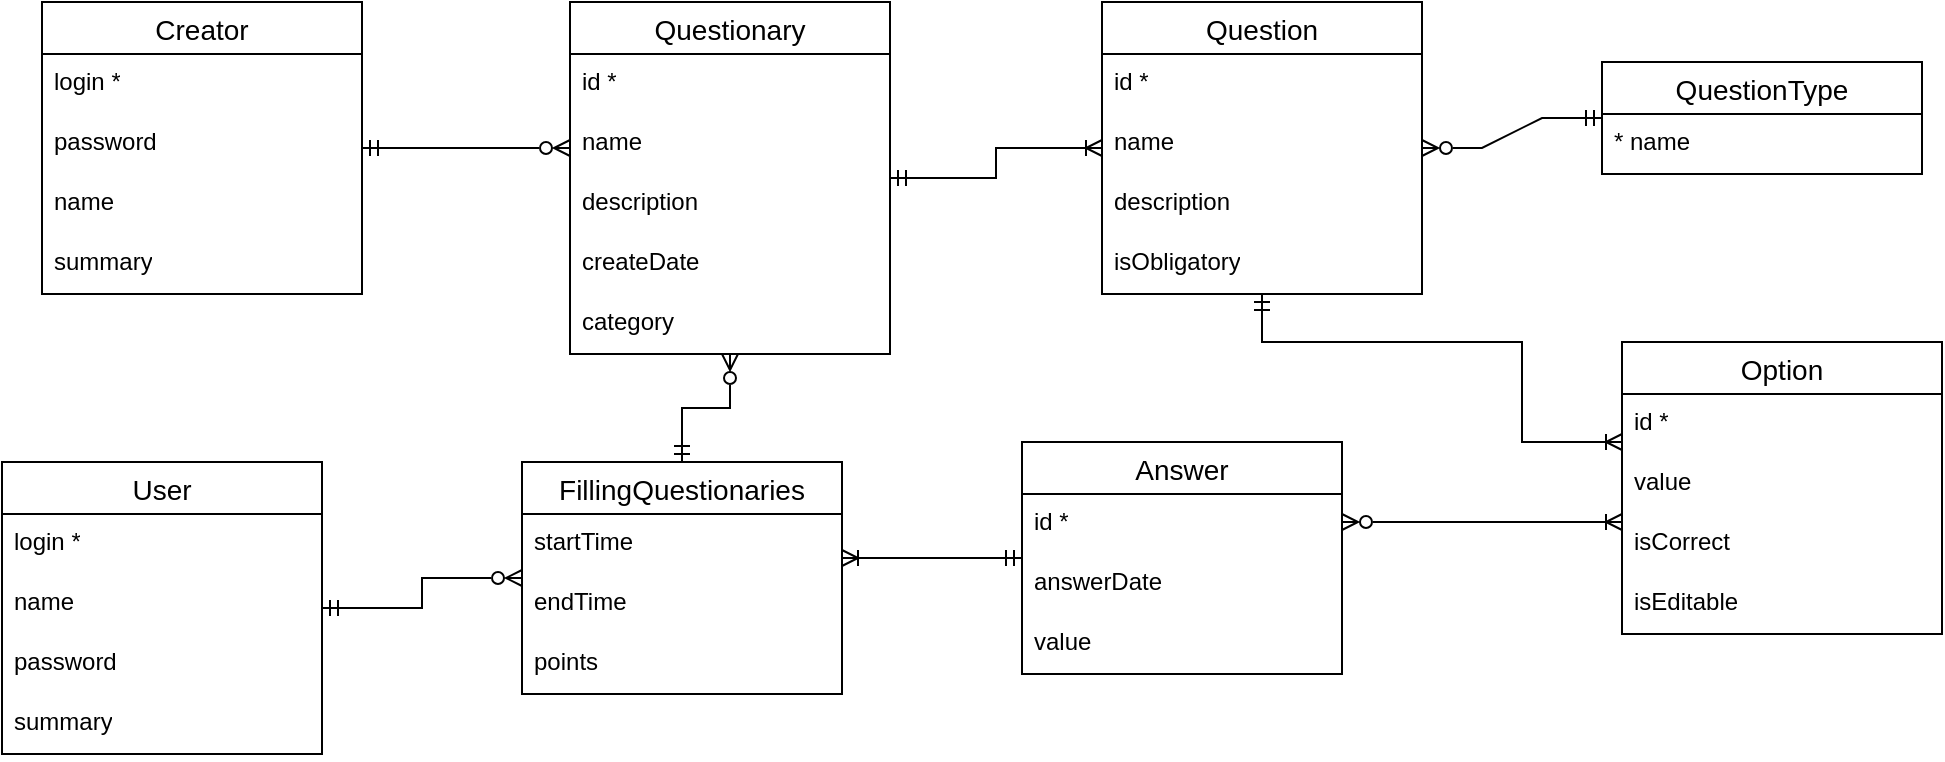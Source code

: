 <mxfile>
    <diagram name="Strona-1" id="jrEpjXRtSCmRKcJhSex6">
        <mxGraphModel dx="1244" dy="495" grid="1" gridSize="10" guides="1" tooltips="1" connect="1" arrows="1" fold="1" page="1" pageScale="1" pageWidth="827" pageHeight="1169" math="0" shadow="0">
            <root>
                <mxCell id="0"/>
                <mxCell id="1" parent="0"/>
                <mxCell id="fxYp8NmHOeR06VL5ywAM-1" value="User" style="swimlane;fontStyle=0;childLayout=stackLayout;horizontal=1;startSize=26;horizontalStack=0;resizeParent=1;resizeParentMax=0;resizeLast=0;collapsible=1;marginBottom=0;align=center;fontSize=14;" parent="1" vertex="1">
                    <mxGeometry x="50" y="330" width="160" height="146" as="geometry"/>
                </mxCell>
                <mxCell id="fxYp8NmHOeR06VL5ywAM-4" value="login *" style="text;strokeColor=none;fillColor=none;spacingLeft=4;spacingRight=4;overflow=hidden;rotatable=0;points=[[0,0.5],[1,0.5]];portConstraint=eastwest;fontSize=12;whiteSpace=wrap;html=1;" parent="fxYp8NmHOeR06VL5ywAM-1" vertex="1">
                    <mxGeometry y="26" width="160" height="30" as="geometry"/>
                </mxCell>
                <mxCell id="fxYp8NmHOeR06VL5ywAM-2" value="name" style="text;strokeColor=none;fillColor=none;spacingLeft=4;spacingRight=4;overflow=hidden;rotatable=0;points=[[0,0.5],[1,0.5]];portConstraint=eastwest;fontSize=12;whiteSpace=wrap;html=1;" parent="fxYp8NmHOeR06VL5ywAM-1" vertex="1">
                    <mxGeometry y="56" width="160" height="30" as="geometry"/>
                </mxCell>
                <mxCell id="fxYp8NmHOeR06VL5ywAM-103" value="password" style="text;strokeColor=none;fillColor=none;spacingLeft=4;spacingRight=4;overflow=hidden;rotatable=0;points=[[0,0.5],[1,0.5]];portConstraint=eastwest;fontSize=12;whiteSpace=wrap;html=1;" parent="fxYp8NmHOeR06VL5ywAM-1" vertex="1">
                    <mxGeometry y="86" width="160" height="30" as="geometry"/>
                </mxCell>
                <mxCell id="fxYp8NmHOeR06VL5ywAM-3" value="summary" style="text;strokeColor=none;fillColor=none;spacingLeft=4;spacingRight=4;overflow=hidden;rotatable=0;points=[[0,0.5],[1,0.5]];portConstraint=eastwest;fontSize=12;whiteSpace=wrap;html=1;" parent="fxYp8NmHOeR06VL5ywAM-1" vertex="1">
                    <mxGeometry y="116" width="160" height="30" as="geometry"/>
                </mxCell>
                <mxCell id="fxYp8NmHOeR06VL5ywAM-5" value="Questionary" style="swimlane;fontStyle=0;childLayout=stackLayout;horizontal=1;startSize=26;horizontalStack=0;resizeParent=1;resizeParentMax=0;resizeLast=0;collapsible=1;marginBottom=0;align=center;fontSize=14;" parent="1" vertex="1">
                    <mxGeometry x="334" y="100" width="160" height="176" as="geometry"/>
                </mxCell>
                <mxCell id="fxYp8NmHOeR06VL5ywAM-6" value="id *" style="text;strokeColor=none;fillColor=none;spacingLeft=4;spacingRight=4;overflow=hidden;rotatable=0;points=[[0,0.5],[1,0.5]];portConstraint=eastwest;fontSize=12;whiteSpace=wrap;html=1;" parent="fxYp8NmHOeR06VL5ywAM-5" vertex="1">
                    <mxGeometry y="26" width="160" height="30" as="geometry"/>
                </mxCell>
                <mxCell id="fxYp8NmHOeR06VL5ywAM-16" value="name" style="text;strokeColor=none;fillColor=none;spacingLeft=4;spacingRight=4;overflow=hidden;rotatable=0;points=[[0,0.5],[1,0.5]];portConstraint=eastwest;fontSize=12;whiteSpace=wrap;html=1;" parent="fxYp8NmHOeR06VL5ywAM-5" vertex="1">
                    <mxGeometry y="56" width="160" height="30" as="geometry"/>
                </mxCell>
                <mxCell id="fxYp8NmHOeR06VL5ywAM-44" value="description" style="text;strokeColor=none;fillColor=none;spacingLeft=4;spacingRight=4;overflow=hidden;rotatable=0;points=[[0,0.5],[1,0.5]];portConstraint=eastwest;fontSize=12;whiteSpace=wrap;html=1;" parent="fxYp8NmHOeR06VL5ywAM-5" vertex="1">
                    <mxGeometry y="86" width="160" height="30" as="geometry"/>
                </mxCell>
                <mxCell id="fxYp8NmHOeR06VL5ywAM-104" value="createDate" style="text;strokeColor=none;fillColor=none;spacingLeft=4;spacingRight=4;overflow=hidden;rotatable=0;points=[[0,0.5],[1,0.5]];portConstraint=eastwest;fontSize=12;whiteSpace=wrap;html=1;" parent="fxYp8NmHOeR06VL5ywAM-5" vertex="1">
                    <mxGeometry y="116" width="160" height="30" as="geometry"/>
                </mxCell>
                <mxCell id="fxYp8NmHOeR06VL5ywAM-18" value="category" style="text;strokeColor=none;fillColor=none;spacingLeft=4;spacingRight=4;overflow=hidden;rotatable=0;points=[[0,0.5],[1,0.5]];portConstraint=eastwest;fontSize=12;whiteSpace=wrap;html=1;" parent="fxYp8NmHOeR06VL5ywAM-5" vertex="1">
                    <mxGeometry y="146" width="160" height="30" as="geometry"/>
                </mxCell>
                <mxCell id="fxYp8NmHOeR06VL5ywAM-9" value="Option" style="swimlane;fontStyle=0;childLayout=stackLayout;horizontal=1;startSize=26;horizontalStack=0;resizeParent=1;resizeParentMax=0;resizeLast=0;collapsible=1;marginBottom=0;align=center;fontSize=14;" parent="1" vertex="1">
                    <mxGeometry x="860" y="270" width="160" height="146" as="geometry"/>
                </mxCell>
                <mxCell id="fxYp8NmHOeR06VL5ywAM-34" value="id *" style="text;strokeColor=none;fillColor=none;spacingLeft=4;spacingRight=4;overflow=hidden;rotatable=0;points=[[0,0.5],[1,0.5]];portConstraint=eastwest;fontSize=12;whiteSpace=wrap;html=1;" parent="fxYp8NmHOeR06VL5ywAM-9" vertex="1">
                    <mxGeometry y="26" width="160" height="30" as="geometry"/>
                </mxCell>
                <mxCell id="fxYp8NmHOeR06VL5ywAM-10" value="value" style="text;strokeColor=none;fillColor=none;spacingLeft=4;spacingRight=4;overflow=hidden;rotatable=0;points=[[0,0.5],[1,0.5]];portConstraint=eastwest;fontSize=12;whiteSpace=wrap;html=1;" parent="fxYp8NmHOeR06VL5ywAM-9" vertex="1">
                    <mxGeometry y="56" width="160" height="30" as="geometry"/>
                </mxCell>
                <mxCell id="fxYp8NmHOeR06VL5ywAM-11" value="isCorrect" style="text;strokeColor=none;fillColor=none;spacingLeft=4;spacingRight=4;overflow=hidden;rotatable=0;points=[[0,0.5],[1,0.5]];portConstraint=eastwest;fontSize=12;whiteSpace=wrap;html=1;" parent="fxYp8NmHOeR06VL5ywAM-9" vertex="1">
                    <mxGeometry y="86" width="160" height="30" as="geometry"/>
                </mxCell>
                <mxCell id="fxYp8NmHOeR06VL5ywAM-12" value="isEditable" style="text;strokeColor=none;fillColor=none;spacingLeft=4;spacingRight=4;overflow=hidden;rotatable=0;points=[[0,0.5],[1,0.5]];portConstraint=eastwest;fontSize=12;whiteSpace=wrap;html=1;" parent="fxYp8NmHOeR06VL5ywAM-9" vertex="1">
                    <mxGeometry y="116" width="160" height="30" as="geometry"/>
                </mxCell>
                <mxCell id="fxYp8NmHOeR06VL5ywAM-15" value="Question" style="swimlane;fontStyle=0;childLayout=stackLayout;horizontal=1;startSize=26;horizontalStack=0;resizeParent=1;resizeParentMax=0;resizeLast=0;collapsible=1;marginBottom=0;align=center;fontSize=14;" parent="1" vertex="1">
                    <mxGeometry x="600" y="100" width="160" height="146" as="geometry"/>
                </mxCell>
                <mxCell id="fxYp8NmHOeR06VL5ywAM-35" value="id *" style="text;strokeColor=none;fillColor=none;spacingLeft=4;spacingRight=4;overflow=hidden;rotatable=0;points=[[0,0.5],[1,0.5]];portConstraint=eastwest;fontSize=12;whiteSpace=wrap;html=1;" parent="fxYp8NmHOeR06VL5ywAM-15" vertex="1">
                    <mxGeometry y="26" width="160" height="30" as="geometry"/>
                </mxCell>
                <mxCell id="fxYp8NmHOeR06VL5ywAM-90" value="name" style="text;strokeColor=none;fillColor=none;spacingLeft=4;spacingRight=4;overflow=hidden;rotatable=0;points=[[0,0.5],[1,0.5]];portConstraint=eastwest;fontSize=12;whiteSpace=wrap;html=1;" parent="fxYp8NmHOeR06VL5ywAM-15" vertex="1">
                    <mxGeometry y="56" width="160" height="30" as="geometry"/>
                </mxCell>
                <mxCell id="fxYp8NmHOeR06VL5ywAM-91" value="description" style="text;strokeColor=none;fillColor=none;spacingLeft=4;spacingRight=4;overflow=hidden;rotatable=0;points=[[0,0.5],[1,0.5]];portConstraint=eastwest;fontSize=12;whiteSpace=wrap;html=1;" parent="fxYp8NmHOeR06VL5ywAM-15" vertex="1">
                    <mxGeometry y="86" width="160" height="30" as="geometry"/>
                </mxCell>
                <mxCell id="fxYp8NmHOeR06VL5ywAM-8" value="isObligatory" style="text;strokeColor=none;fillColor=none;spacingLeft=4;spacingRight=4;overflow=hidden;rotatable=0;points=[[0,0.5],[1,0.5]];portConstraint=eastwest;fontSize=12;whiteSpace=wrap;html=1;" parent="fxYp8NmHOeR06VL5ywAM-15" vertex="1">
                    <mxGeometry y="116" width="160" height="30" as="geometry"/>
                </mxCell>
                <mxCell id="fxYp8NmHOeR06VL5ywAM-20" value="" style="edgeStyle=orthogonalEdgeStyle;fontSize=12;html=1;endArrow=ERzeroToMany;endFill=0;rounded=0;startArrow=ERmandOne;startFill=0;" parent="1" source="fxYp8NmHOeR06VL5ywAM-36" target="fxYp8NmHOeR06VL5ywAM-5" edge="1">
                    <mxGeometry width="100" height="100" relative="1" as="geometry">
                        <mxPoint x="150" y="506" as="sourcePoint"/>
                        <mxPoint x="420" y="270" as="targetPoint"/>
                    </mxGeometry>
                </mxCell>
                <mxCell id="fxYp8NmHOeR06VL5ywAM-22" value="" style="edgeStyle=orthogonalEdgeStyle;fontSize=12;html=1;endArrow=ERzeroToMany;startArrow=ERmandOne;rounded=0;startFill=0;endFill=0;" parent="1" source="fxYp8NmHOeR06VL5ywAM-24" target="fxYp8NmHOeR06VL5ywAM-5" edge="1">
                    <mxGeometry width="100" height="100" relative="1" as="geometry">
                        <mxPoint x="320" y="440" as="sourcePoint"/>
                        <mxPoint x="420" y="340" as="targetPoint"/>
                        <Array as="points">
                            <mxPoint x="310" y="173"/>
                            <mxPoint x="310" y="173"/>
                        </Array>
                    </mxGeometry>
                </mxCell>
                <mxCell id="fxYp8NmHOeR06VL5ywAM-24" value="Creator" style="swimlane;fontStyle=0;childLayout=stackLayout;horizontal=1;startSize=26;horizontalStack=0;resizeParent=1;resizeParentMax=0;resizeLast=0;collapsible=1;marginBottom=0;align=center;fontSize=14;" parent="1" vertex="1">
                    <mxGeometry x="70" y="100" width="160" height="146" as="geometry"/>
                </mxCell>
                <mxCell id="fxYp8NmHOeR06VL5ywAM-25" value="login *" style="text;strokeColor=none;fillColor=none;spacingLeft=4;spacingRight=4;overflow=hidden;rotatable=0;points=[[0,0.5],[1,0.5]];portConstraint=eastwest;fontSize=12;whiteSpace=wrap;html=1;" parent="fxYp8NmHOeR06VL5ywAM-24" vertex="1">
                    <mxGeometry y="26" width="160" height="30" as="geometry"/>
                </mxCell>
                <mxCell id="fxYp8NmHOeR06VL5ywAM-32" value="password" style="text;strokeColor=none;fillColor=none;spacingLeft=4;spacingRight=4;overflow=hidden;rotatable=0;points=[[0,0.5],[1,0.5]];portConstraint=eastwest;fontSize=12;whiteSpace=wrap;html=1;" parent="fxYp8NmHOeR06VL5ywAM-24" vertex="1">
                    <mxGeometry y="56" width="160" height="30" as="geometry"/>
                </mxCell>
                <mxCell id="fxYp8NmHOeR06VL5ywAM-26" value="name" style="text;strokeColor=none;fillColor=none;spacingLeft=4;spacingRight=4;overflow=hidden;rotatable=0;points=[[0,0.5],[1,0.5]];portConstraint=eastwest;fontSize=12;whiteSpace=wrap;html=1;" parent="fxYp8NmHOeR06VL5ywAM-24" vertex="1">
                    <mxGeometry y="86" width="160" height="30" as="geometry"/>
                </mxCell>
                <mxCell id="fxYp8NmHOeR06VL5ywAM-27" value="summary" style="text;strokeColor=none;fillColor=none;spacingLeft=4;spacingRight=4;overflow=hidden;rotatable=0;points=[[0,0.5],[1,0.5]];portConstraint=eastwest;fontSize=12;whiteSpace=wrap;html=1;" parent="fxYp8NmHOeR06VL5ywAM-24" vertex="1">
                    <mxGeometry y="116" width="160" height="30" as="geometry"/>
                </mxCell>
                <mxCell id="fxYp8NmHOeR06VL5ywAM-29" value="" style="edgeStyle=elbowEdgeStyle;fontSize=12;html=1;endArrow=ERmandOne;startArrow=ERzeroToMany;rounded=0;endFill=0;startFill=0;" parent="1" source="fxYp8NmHOeR06VL5ywAM-36" target="fxYp8NmHOeR06VL5ywAM-1" edge="1">
                    <mxGeometry width="100" height="100" relative="1" as="geometry">
                        <mxPoint x="480" y="700" as="sourcePoint"/>
                        <mxPoint x="360" y="460" as="targetPoint"/>
                        <Array as="points"/>
                    </mxGeometry>
                </mxCell>
                <mxCell id="fxYp8NmHOeR06VL5ywAM-30" value="" style="edgeStyle=orthogonalEdgeStyle;fontSize=12;html=1;endArrow=ERoneToMany;startArrow=ERmandOne;rounded=0;endFill=0;" parent="1" source="fxYp8NmHOeR06VL5ywAM-5" target="fxYp8NmHOeR06VL5ywAM-15" edge="1">
                    <mxGeometry width="100" height="100" relative="1" as="geometry">
                        <mxPoint x="340" y="760" as="sourcePoint"/>
                        <mxPoint x="440" y="660" as="targetPoint"/>
                    </mxGeometry>
                </mxCell>
                <mxCell id="fxYp8NmHOeR06VL5ywAM-31" value="" style="edgeStyle=orthogonalEdgeStyle;fontSize=12;html=1;endArrow=ERoneToMany;startArrow=ERmandOne;rounded=0;startFill=0;endFill=0;" parent="1" source="fxYp8NmHOeR06VL5ywAM-15" target="fxYp8NmHOeR06VL5ywAM-9" edge="1">
                    <mxGeometry width="100" height="100" relative="1" as="geometry">
                        <mxPoint x="430" y="490" as="sourcePoint"/>
                        <mxPoint x="420" y="700" as="targetPoint"/>
                        <Array as="points">
                            <mxPoint x="680" y="270"/>
                            <mxPoint x="810" y="270"/>
                            <mxPoint x="810" y="320"/>
                        </Array>
                    </mxGeometry>
                </mxCell>
                <mxCell id="fxYp8NmHOeR06VL5ywAM-36" value="FillingQuestionaries" style="swimlane;fontStyle=0;childLayout=stackLayout;horizontal=1;startSize=26;horizontalStack=0;resizeParent=1;resizeParentMax=0;resizeLast=0;collapsible=1;marginBottom=0;align=center;fontSize=14;" parent="1" vertex="1">
                    <mxGeometry x="310" y="330" width="160" height="116" as="geometry"/>
                </mxCell>
                <mxCell id="fxYp8NmHOeR06VL5ywAM-37" value="startTime" style="text;strokeColor=none;fillColor=none;spacingLeft=4;spacingRight=4;overflow=hidden;rotatable=0;points=[[0,0.5],[1,0.5]];portConstraint=eastwest;fontSize=12;whiteSpace=wrap;html=1;" parent="fxYp8NmHOeR06VL5ywAM-36" vertex="1">
                    <mxGeometry y="26" width="160" height="30" as="geometry"/>
                </mxCell>
                <mxCell id="fxYp8NmHOeR06VL5ywAM-40" value="endTime" style="text;strokeColor=none;fillColor=none;spacingLeft=4;spacingRight=4;overflow=hidden;rotatable=0;points=[[0,0.5],[1,0.5]];portConstraint=eastwest;fontSize=12;whiteSpace=wrap;html=1;" parent="fxYp8NmHOeR06VL5ywAM-36" vertex="1">
                    <mxGeometry y="56" width="160" height="30" as="geometry"/>
                </mxCell>
                <mxCell id="fxYp8NmHOeR06VL5ywAM-41" value="points" style="text;strokeColor=none;fillColor=none;spacingLeft=4;spacingRight=4;overflow=hidden;rotatable=0;points=[[0,0.5],[1,0.5]];portConstraint=eastwest;fontSize=12;whiteSpace=wrap;html=1;" parent="fxYp8NmHOeR06VL5ywAM-36" vertex="1">
                    <mxGeometry y="86" width="160" height="30" as="geometry"/>
                </mxCell>
                <mxCell id="fxYp8NmHOeR06VL5ywAM-85" value="Answer" style="swimlane;fontStyle=0;childLayout=stackLayout;horizontal=1;startSize=26;horizontalStack=0;resizeParent=1;resizeParentMax=0;resizeLast=0;collapsible=1;marginBottom=0;align=center;fontSize=14;" parent="1" vertex="1">
                    <mxGeometry x="560" y="320" width="160" height="116" as="geometry"/>
                </mxCell>
                <mxCell id="fxYp8NmHOeR06VL5ywAM-86" value="id *" style="text;strokeColor=none;fillColor=none;spacingLeft=4;spacingRight=4;overflow=hidden;rotatable=0;points=[[0,0.5],[1,0.5]];portConstraint=eastwest;fontSize=12;whiteSpace=wrap;html=1;" parent="fxYp8NmHOeR06VL5ywAM-85" vertex="1">
                    <mxGeometry y="26" width="160" height="30" as="geometry"/>
                </mxCell>
                <mxCell id="fxYp8NmHOeR06VL5ywAM-105" value="answerDate" style="text;strokeColor=none;fillColor=none;spacingLeft=4;spacingRight=4;overflow=hidden;rotatable=0;points=[[0,0.5],[1,0.5]];portConstraint=eastwest;fontSize=12;whiteSpace=wrap;html=1;" parent="fxYp8NmHOeR06VL5ywAM-85" vertex="1">
                    <mxGeometry y="56" width="160" height="30" as="geometry"/>
                </mxCell>
                <mxCell id="fxYp8NmHOeR06VL5ywAM-87" value="value" style="text;strokeColor=none;fillColor=none;spacingLeft=4;spacingRight=4;overflow=hidden;rotatable=0;points=[[0,0.5],[1,0.5]];portConstraint=eastwest;fontSize=12;whiteSpace=wrap;html=1;" parent="fxYp8NmHOeR06VL5ywAM-85" vertex="1">
                    <mxGeometry y="86" width="160" height="30" as="geometry"/>
                </mxCell>
                <mxCell id="fxYp8NmHOeR06VL5ywAM-92" value="" style="edgeStyle=orthogonalEdgeStyle;fontSize=12;html=1;endArrow=ERoneToMany;startArrow=ERmandOne;rounded=0;endFill=0;" parent="1" source="fxYp8NmHOeR06VL5ywAM-85" target="fxYp8NmHOeR06VL5ywAM-36" edge="1">
                    <mxGeometry width="100" height="100" relative="1" as="geometry">
                        <mxPoint x="504" y="183" as="sourcePoint"/>
                        <mxPoint x="610" y="198" as="targetPoint"/>
                        <Array as="points">
                            <mxPoint x="540" y="378"/>
                            <mxPoint x="540" y="378"/>
                        </Array>
                    </mxGeometry>
                </mxCell>
                <mxCell id="fxYp8NmHOeR06VL5ywAM-93" value="" style="edgeStyle=orthogonalEdgeStyle;fontSize=12;html=1;endArrow=ERoneToMany;startArrow=ERzeroToMany;rounded=0;startFill=0;endFill=0;" parent="1" source="fxYp8NmHOeR06VL5ywAM-85" target="fxYp8NmHOeR06VL5ywAM-9" edge="1">
                    <mxGeometry width="100" height="100" relative="1" as="geometry">
                        <mxPoint x="910.0" y="468" as="sourcePoint"/>
                        <mxPoint x="790.0" y="585" as="targetPoint"/>
                        <Array as="points">
                            <mxPoint x="840" y="360"/>
                            <mxPoint x="840" y="360"/>
                        </Array>
                    </mxGeometry>
                </mxCell>
                <mxCell id="fxYp8NmHOeR06VL5ywAM-94" value="QuestionType" style="swimlane;fontStyle=0;childLayout=stackLayout;horizontal=1;startSize=26;horizontalStack=0;resizeParent=1;resizeParentMax=0;resizeLast=0;collapsible=1;marginBottom=0;align=center;fontSize=14;" parent="1" vertex="1">
                    <mxGeometry x="850" y="130" width="160" height="56" as="geometry"/>
                </mxCell>
                <mxCell id="fxYp8NmHOeR06VL5ywAM-96" value="* name" style="text;strokeColor=none;fillColor=none;spacingLeft=4;spacingRight=4;overflow=hidden;rotatable=0;points=[[0,0.5],[1,0.5]];portConstraint=eastwest;fontSize=12;whiteSpace=wrap;html=1;" parent="fxYp8NmHOeR06VL5ywAM-94" vertex="1">
                    <mxGeometry y="26" width="160" height="30" as="geometry"/>
                </mxCell>
                <mxCell id="fxYp8NmHOeR06VL5ywAM-102" value="" style="edgeStyle=entityRelationEdgeStyle;fontSize=12;html=1;endArrow=ERmandOne;startArrow=ERzeroToMany;rounded=0;startFill=0;" parent="1" source="fxYp8NmHOeR06VL5ywAM-15" target="fxYp8NmHOeR06VL5ywAM-94" edge="1">
                    <mxGeometry width="100" height="100" relative="1" as="geometry">
                        <mxPoint x="830" y="340" as="sourcePoint"/>
                        <mxPoint x="930" y="240" as="targetPoint"/>
                    </mxGeometry>
                </mxCell>
            </root>
        </mxGraphModel>
    </diagram>
</mxfile>